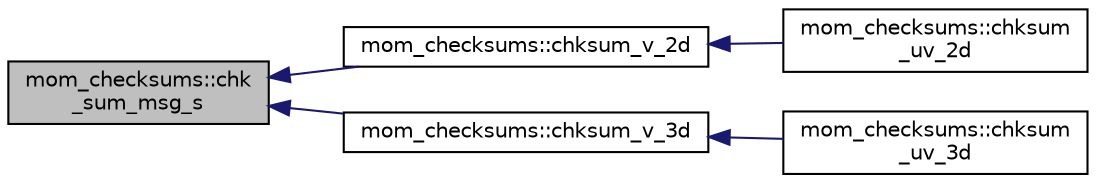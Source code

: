 digraph "mom_checksums::chk_sum_msg_s"
{
 // INTERACTIVE_SVG=YES
  edge [fontname="Helvetica",fontsize="10",labelfontname="Helvetica",labelfontsize="10"];
  node [fontname="Helvetica",fontsize="10",shape=record];
  rankdir="LR";
  Node25 [label="mom_checksums::chk\l_sum_msg_s",height=0.2,width=0.4,color="black", fillcolor="grey75", style="filled", fontcolor="black"];
  Node25 -> Node26 [dir="back",color="midnightblue",fontsize="10",style="solid",fontname="Helvetica"];
  Node26 [label="mom_checksums::chksum_v_2d",height=0.2,width=0.4,color="black", fillcolor="white", style="filled",URL="$namespacemom__checksums.html#ab91c2c2d2ba5ce3d11f1fd9d51b87f3e",tooltip="chksum_v_2d performs checksums on a 2d array staggered at C-grid v points. "];
  Node26 -> Node27 [dir="back",color="midnightblue",fontsize="10",style="solid",fontname="Helvetica"];
  Node27 [label="mom_checksums::chksum\l_uv_2d",height=0.2,width=0.4,color="black", fillcolor="white", style="filled",URL="$namespacemom__checksums.html#a6621f0877c0c44b62c2e7afe29362116"];
  Node25 -> Node28 [dir="back",color="midnightblue",fontsize="10",style="solid",fontname="Helvetica"];
  Node28 [label="mom_checksums::chksum_v_3d",height=0.2,width=0.4,color="black", fillcolor="white", style="filled",URL="$namespacemom__checksums.html#aa52c1e3c92ac97ab747b75644e7b4fe1",tooltip="chksum_v_3d performs checksums on a 3d array staggered at C-grid v points. "];
  Node28 -> Node29 [dir="back",color="midnightblue",fontsize="10",style="solid",fontname="Helvetica"];
  Node29 [label="mom_checksums::chksum\l_uv_3d",height=0.2,width=0.4,color="black", fillcolor="white", style="filled",URL="$namespacemom__checksums.html#a797e807964197574c99d09f1d8e2456e"];
}
